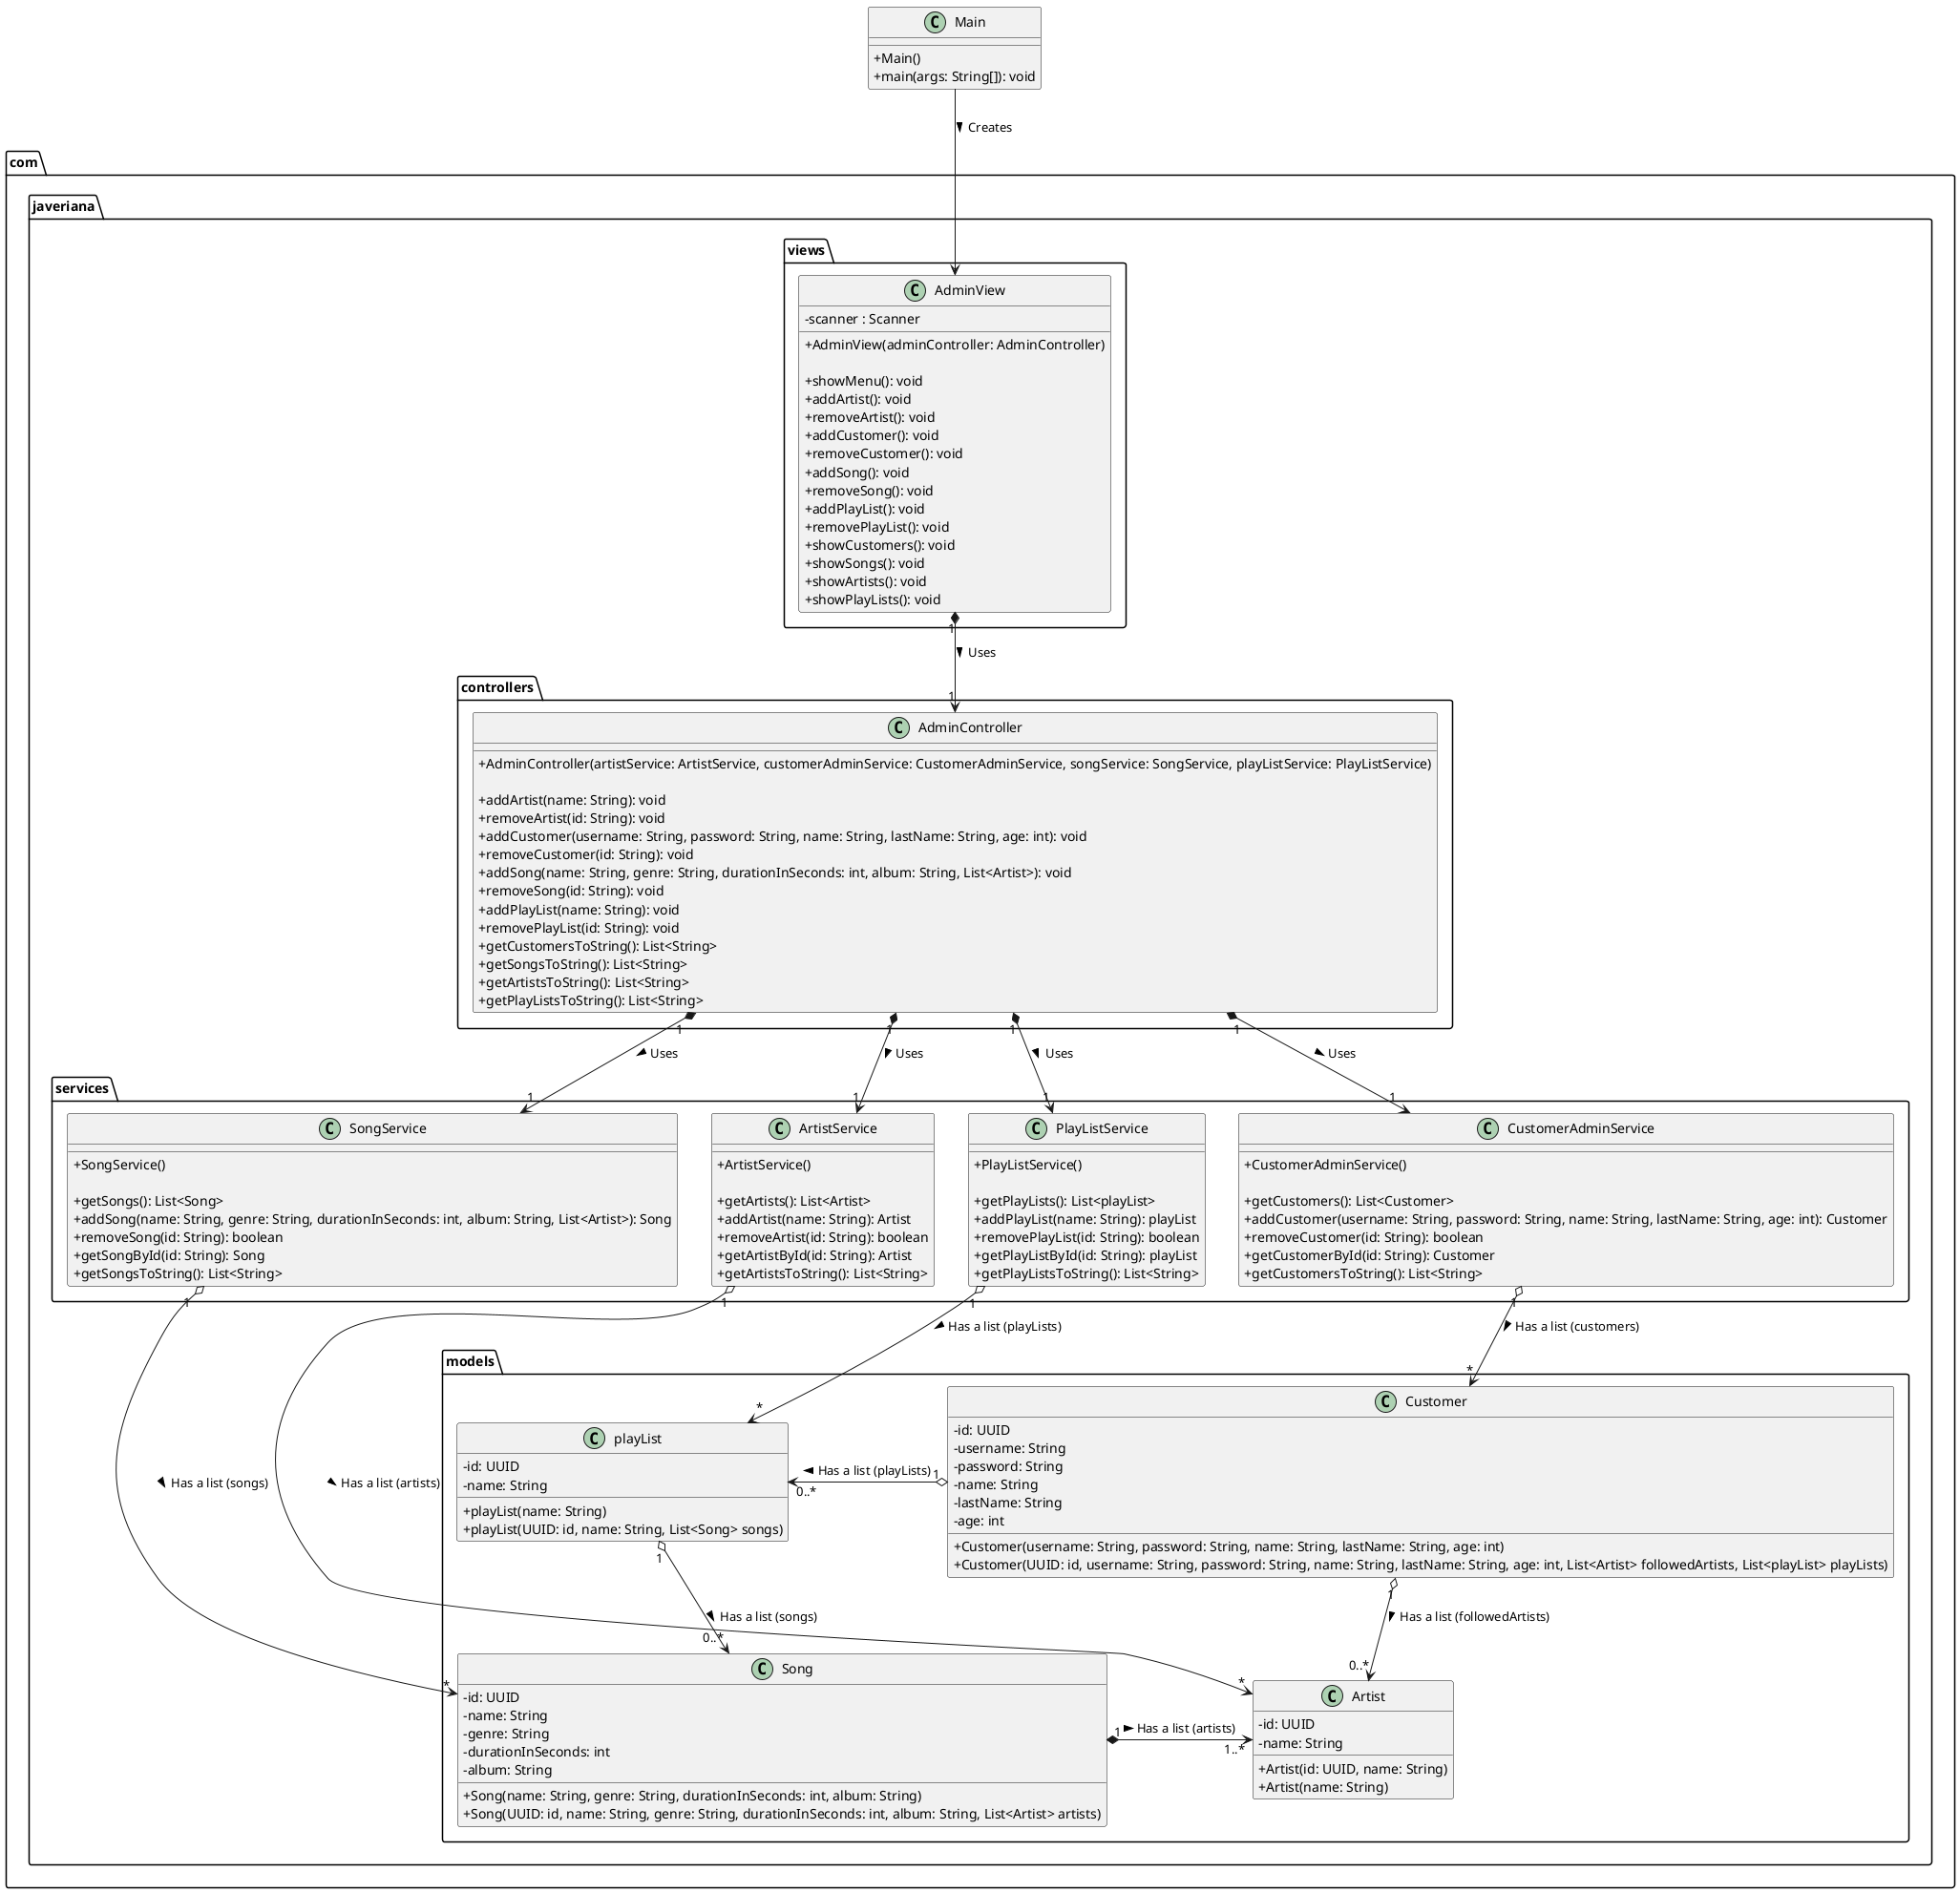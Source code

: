 @startuml
skinparam classAttributeIconSize 0
class com.javeriana.models.Artist $Artist {
    - id: UUID
    - name: String

    + Artist(id: UUID, name: String)
    + Artist(name: String)
}

class com.javeriana.models.Customer $Customer {
    - id: UUID
    - username: String
    - password: String
    - name: String
    - lastName: String
    - age: int

    + Customer(username: String, password: String, name: String, lastName: String, age: int)
    + Customer(UUID: id, username: String, password: String, name: String, lastName: String, age: int, List<Artist> followedArtists, List<playList> playLists)
}

class com.javeriana.models.playList $PlayList {
    - id: UUID
    - name: String

    + playList(name: String)
    + playList(UUID: id, name: String, List<Song> songs)
}

class com.javeriana.models.Song $Song {
    - id: UUID
    - name: String
    - genre: String
    - durationInSeconds: int
    - album: String

    + Song(name: String, genre: String, durationInSeconds: int, album: String)
    + Song(UUID: id, name: String, genre: String, durationInSeconds: int, album: String, List<Artist> artists)
}

class com.javeriana.services.ArtistService $ArtistService {

    + ArtistService()

    + getArtists(): List<Artist>
    + addArtist(name: String): Artist
    + removeArtist(id: String): boolean
    + getArtistById(id: String): Artist
    + getArtistsToString(): List<String>
}

class com.javeriana.services.CustomerAdminService $CustomerAdminService {

    + CustomerAdminService()

    + getCustomers(): List<Customer>
    + addCustomer(username: String, password: String, name: String, lastName: String, age: int): Customer
    + removeCustomer(id: String): boolean
    + getCustomerById(id: String): Customer
    + getCustomersToString(): List<String>
}

class com.javeriana.services.SongService $SongService {

    + SongService()

    + getSongs(): List<Song>
    + addSong(name: String, genre: String, durationInSeconds: int, album: String, List<Artist>): Song
    + removeSong(id: String): boolean
    + getSongById(id: String): Song
    + getSongsToString(): List<String>
}

class com.javeriana.services.PlayListService $PlayListService {

    + PlayListService()

    + getPlayLists(): List<playList>
    + addPlayList(name: String): playList
    + removePlayList(id: String): boolean
    + getPlayListById(id: String): playList
    + getPlayListsToString(): List<String>
}

class com.javeriana.controllers.AdminController $AdminController {

    + AdminController(artistService: ArtistService, customerAdminService: CustomerAdminService, songService: SongService, playListService: PlayListService)

    + addArtist(name: String): void
    + removeArtist(id: String): void
    + addCustomer(username: String, password: String, name: String, lastName: String, age: int): void
    + removeCustomer(id: String): void
    + addSong(name: String, genre: String, durationInSeconds: int, album: String, List<Artist>): void
    + removeSong(id: String): void
    + addPlayList(name: String): void
    + removePlayList(id: String): void
    + getCustomersToString(): List<String>
    + getSongsToString(): List<String>
    + getArtistsToString(): List<String>
    + getPlayListsToString(): List<String>

}

class com.javeriana.views.AdminView $AdminView {

    - scanner : Scanner

    + AdminView(adminController: AdminController)

    + showMenu(): void
    + addArtist(): void
    + removeArtist(): void
    + addCustomer(): void
    + removeCustomer(): void
    + addSong(): void
    + removeSong(): void
    + addPlayList(): void
    + removePlayList(): void
    + showCustomers(): void
    + showSongs(): void
    + showArtists(): void
    + showPlayLists(): void
}

class Main $Main {

    + Main()
    + main(args: String[]): void


}

' Relaciones
com.javeriana.models.Customer "1" o-> "0..*" com.javeriana.models.playList : Has a list (playLists) >
com.javeriana.models.Customer "1" o--> "0..*" com.javeriana.models.Artist : Has a list (followedArtists) >
com.javeriana.models.playList "1" o--> "0..*" com.javeriana.models.Song : Has a list (songs) >
com.javeriana.models.Song "1" *-> "1..*" com.javeriana.models.Artist : Has a list (artists) >

com.javeriana.services.ArtistService "1" o--> "*" com.javeriana.models.Artist : Has a list (artists) >
com.javeriana.services.CustomerAdminService "1" o--> "*" com.javeriana.models.Customer : Has a list (customers) >
com.javeriana.services.SongService "1" o-> "*" com.javeriana.models.Song : Has a list (songs) >
com.javeriana.services.PlayListService "1" o-> "*" com.javeriana.models.playList : Has a list (playLists) >

com.javeriana.controllers.AdminController "1" *--> "1" com.javeriana.services.ArtistService : Uses >
com.javeriana.controllers.AdminController "1" *--> "1" com.javeriana.services.CustomerAdminService : Uses >
com.javeriana.controllers.AdminController "1" *--> "1" com.javeriana.services.SongService : Uses >
com.javeriana.controllers.AdminController "1" *--> "1" com.javeriana.services.PlayListService : Uses >

com.javeriana.views.AdminView "1" *--> "1" com.javeriana.controllers.AdminController : Uses >

Main -down-> AdminView : Creates >
/'
' Remover todo menos las clases dentro de models

' Remover Main
remove $Main

' Remover Vistas
remove $AdminView

' Remover Controladores
remove $AdminController

' Remover Servicios
remove $CustomerAdminService
remove $SongService
remove $PlayListService
remove $ArtistService
'/
/'
' Remover todo menos ArtistService y Artist

' Remover Main
remove $Main

' Remover Vistas
remove $AdminView

' Remover Controladores
remove $AdminController

' Remover Servicios
remove $CustomerAdminService
remove $SongService
remove $PlayListService

' Remover Modelos
remove $Customer
remove $Song
remove $PlayList
'/

/'
' Remover todo menos CustomerAdminService y Customer

' Remover Main
remove $Main

' Remover Vistas
remove $AdminView

' Remover Controladores
remove $AdminController

' Remover Servicios
remove $SongService
remove $PlayListService
remove $ArtistService

' Remover Modelos
remove $Artist
remove $Song
remove $PlayList
'/

/'
' Remover todo menos SongService y Song

' Remover Main
remove $Main

' Remover Vistas
remove $AdminView

' Remover Controladores
remove $AdminController

' Remover Servicios
remove $CustomerAdminService
remove $PlayListService
remove $ArtistService

' Remover Modelos
remove $Artist
remove $Customer
remove $PlayList
'/

/'
' Remover todo menos PlayListService y PlayList

' Remover Main
remove $Main

' Remover Vistas
remove $AdminView

' Remover Controladores
remove $AdminController

' Remover Servicios
remove $CustomerAdminService
remove $SongService
remove $ArtistService

' Remover Modelos
remove $Artist
remove $Customer
remove $Song
'/

/'
' Remover todo menos AdminController y los servicios

' Remover Main
remove $Main

' Remover Vistas
remove $AdminView

' Remover Modelos
remove $Artist
remove $Customer
remove $Song
remove $PlayList
'/

/'
' Remover todo menos AdminView y AdminController

' Remover Main
remove $Main

' Remover Modelos
remove $Artist
remove $Customer
remove $Song
remove $PlayList

' Remover Servicios
remove $CustomerAdminService
remove $SongService
remove $PlayListService
remove $ArtistService
'/
/'
' Remover todo menos Main y AdminView

' Remover Controladores
remove $AdminController

' Remover Servicios
remove $CustomerAdminService
remove $SongService
remove $PlayListService
remove $ArtistService

' Remover Modelos
remove $Artist
remove $Customer
remove $Song
remove $PlayList
'/

@enduml
